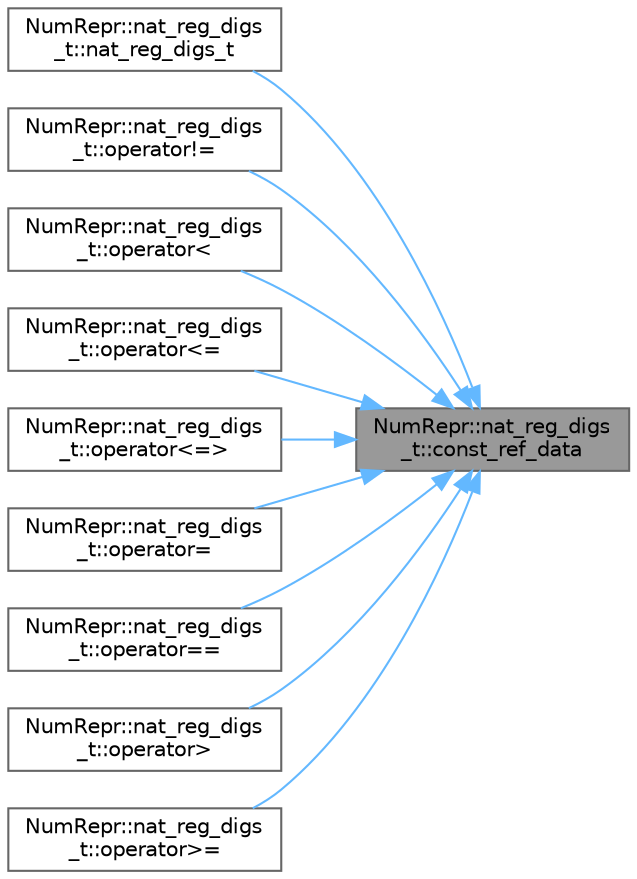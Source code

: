 digraph "NumRepr::nat_reg_digs_t::const_ref_data"
{
 // INTERACTIVE_SVG=YES
 // LATEX_PDF_SIZE
  bgcolor="transparent";
  edge [fontname=Helvetica,fontsize=10,labelfontname=Helvetica,labelfontsize=10];
  node [fontname=Helvetica,fontsize=10,shape=box,height=0.2,width=0.4];
  rankdir="RL";
  Node1 [label="NumRepr::nat_reg_digs\l_t::const_ref_data",height=0.2,width=0.4,color="gray40", fillcolor="grey60", style="filled", fontcolor="black",tooltip=" "];
  Node1 -> Node2 [dir="back",color="steelblue1",style="solid"];
  Node2 [label="NumRepr::nat_reg_digs\l_t::nat_reg_digs_t",height=0.2,width=0.4,color="grey40", fillcolor="white", style="filled",URL="$struct_num_repr_1_1nat__reg__digs__t.html#ac754667e568ecdda0033e4672fdeefd3",tooltip="CONSTRUCTOR COPIA POR REFERENCIA CONSTANTE."];
  Node1 -> Node3 [dir="back",color="steelblue1",style="solid"];
  Node3 [label="NumRepr::nat_reg_digs\l_t::operator!=",height=0.2,width=0.4,color="grey40", fillcolor="white", style="filled",URL="$struct_num_repr_1_1nat__reg__digs__t.html#aa1b50464c47ec2306e132409e5c0d39b",tooltip=" "];
  Node1 -> Node4 [dir="back",color="steelblue1",style="solid"];
  Node4 [label="NumRepr::nat_reg_digs\l_t::operator\<",height=0.2,width=0.4,color="grey40", fillcolor="white", style="filled",URL="$struct_num_repr_1_1nat__reg__digs__t.html#a75a06e97717d145137e875999180048e",tooltip=" "];
  Node1 -> Node5 [dir="back",color="steelblue1",style="solid"];
  Node5 [label="NumRepr::nat_reg_digs\l_t::operator\<=",height=0.2,width=0.4,color="grey40", fillcolor="white", style="filled",URL="$struct_num_repr_1_1nat__reg__digs__t.html#a8eced305bac59431a2c2c0bb10feb7be",tooltip=" "];
  Node1 -> Node6 [dir="back",color="steelblue1",style="solid"];
  Node6 [label="NumRepr::nat_reg_digs\l_t::operator\<=\>",height=0.2,width=0.4,color="grey40", fillcolor="white", style="filled",URL="$struct_num_repr_1_1nat__reg__digs__t.html#a760667e522ab381ea922f79a0fe37032",tooltip="OPERADOR COMPARACION SPACESHIP C++20."];
  Node1 -> Node7 [dir="back",color="steelblue1",style="solid"];
  Node7 [label="NumRepr::nat_reg_digs\l_t::operator=",height=0.2,width=0.4,color="grey40", fillcolor="white", style="filled",URL="$struct_num_repr_1_1nat__reg__digs__t.html#a0222f0fe5e680461731101767d0d658b",tooltip="OPERACION ASIGNACION POR COPIA REFERENCIA EN LA QUE SE PUEDE COPIAR."];
  Node1 -> Node8 [dir="back",color="steelblue1",style="solid"];
  Node8 [label="NumRepr::nat_reg_digs\l_t::operator==",height=0.2,width=0.4,color="grey40", fillcolor="white", style="filled",URL="$struct_num_repr_1_1nat__reg__digs__t.html#aea0d7502c64527b4b97ef9fe0e99e404",tooltip=" "];
  Node1 -> Node9 [dir="back",color="steelblue1",style="solid"];
  Node9 [label="NumRepr::nat_reg_digs\l_t::operator\>",height=0.2,width=0.4,color="grey40", fillcolor="white", style="filled",URL="$struct_num_repr_1_1nat__reg__digs__t.html#a0c0115fb7a0bc33e71bc0b6848d97c5d",tooltip=" "];
  Node1 -> Node10 [dir="back",color="steelblue1",style="solid"];
  Node10 [label="NumRepr::nat_reg_digs\l_t::operator\>=",height=0.2,width=0.4,color="grey40", fillcolor="white", style="filled",URL="$struct_num_repr_1_1nat__reg__digs__t.html#a11543159dbaddde4dcb666056e758070",tooltip=" "];
}
